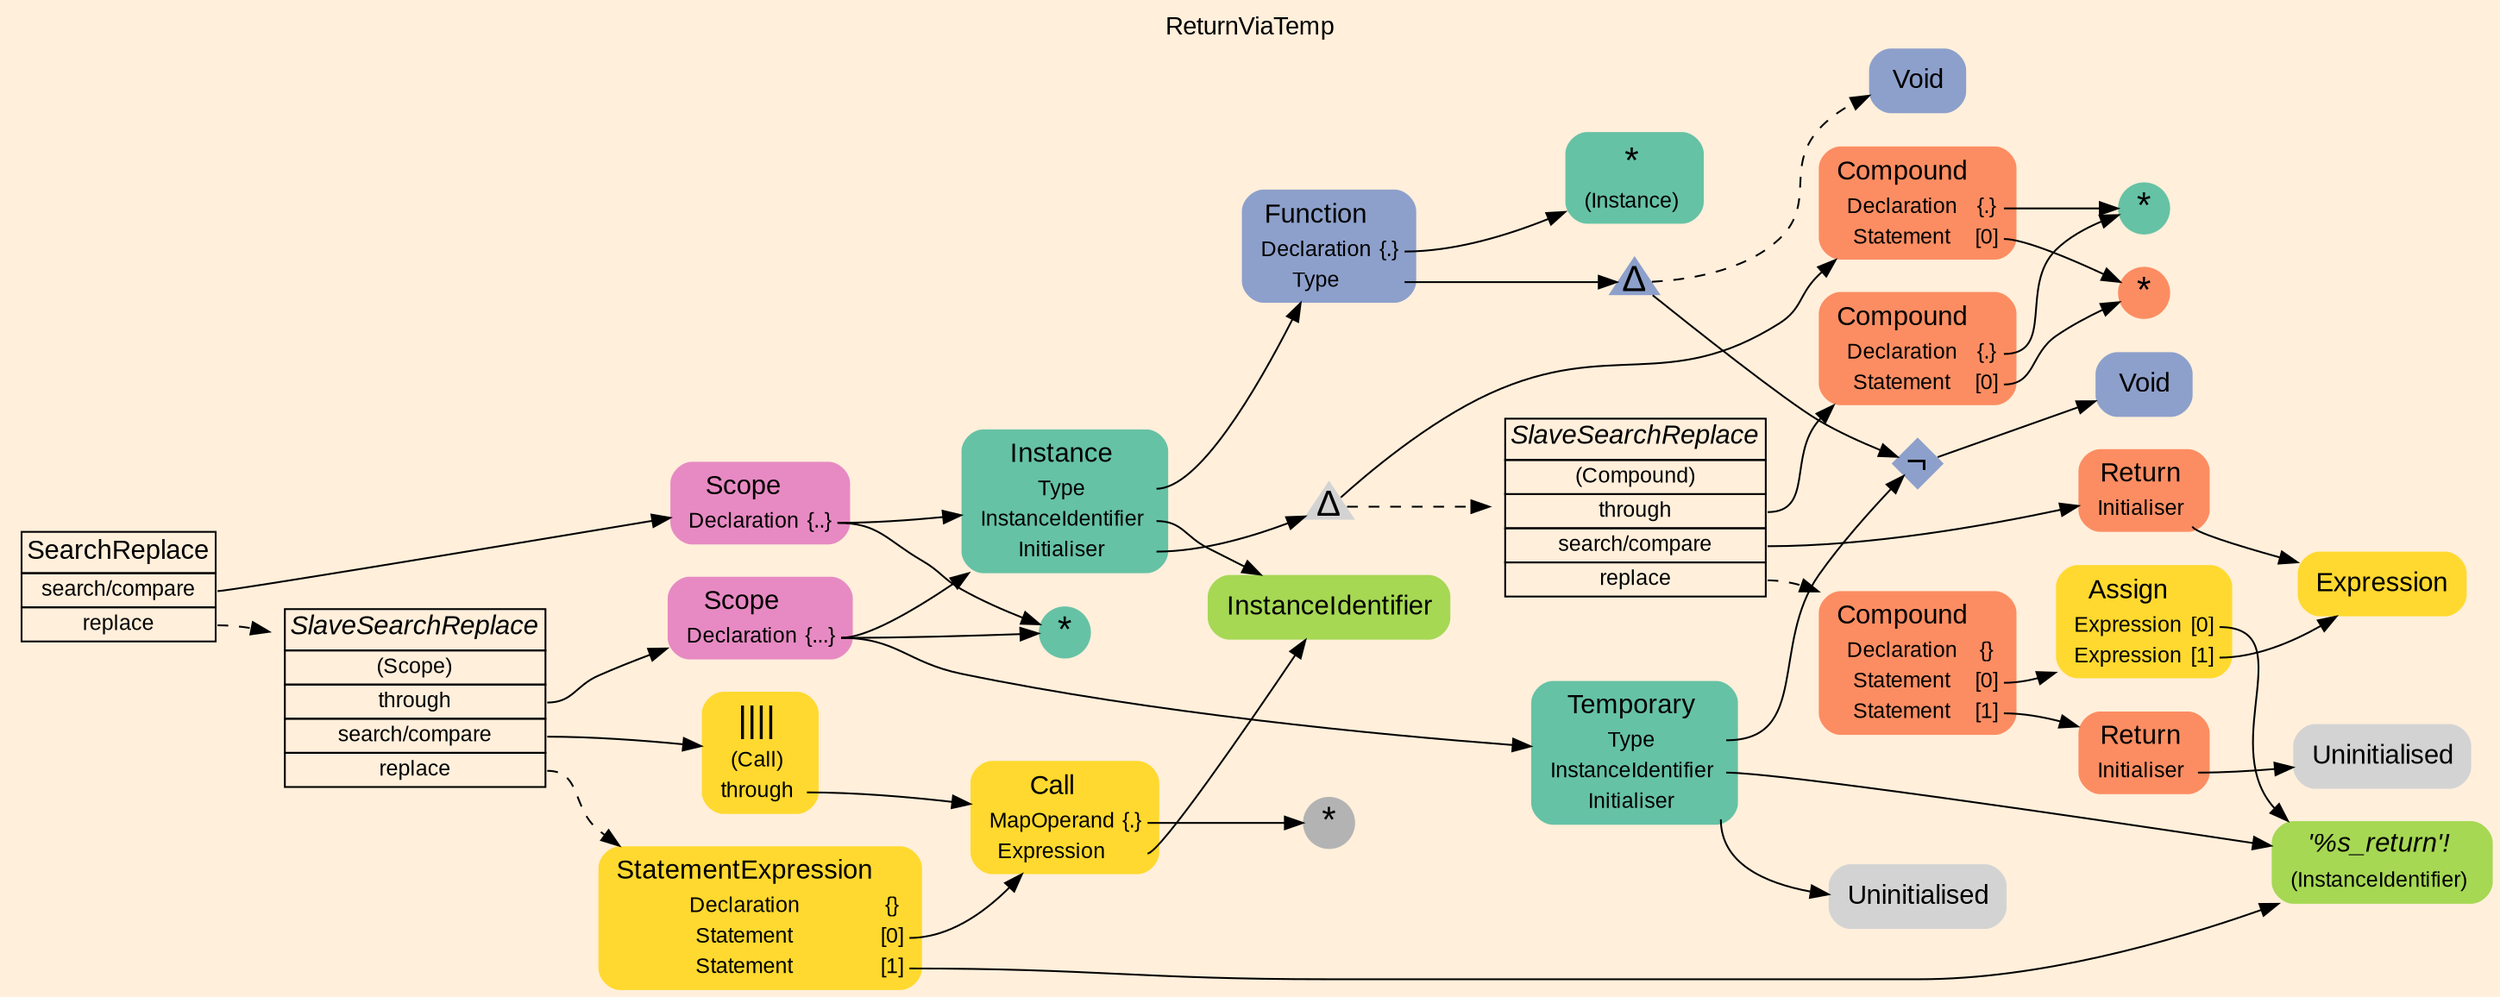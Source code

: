 digraph "ReturnViaTemp" {
label = "ReturnViaTemp"
labelloc = t
graph [
    rankdir = "LR"
    ranksep = 0.3
    bgcolor = antiquewhite1
    color = black
    fontcolor = black
    fontname = "Arial"
];
node [
    fontname = "Arial"
];
edge [
    fontname = "Arial"
];

// -------------------- transformation figure --------------------
// -------- block CR#B-4-18 ----------
"CR#B-4-18" [
    shape = "plaintext"
    fillcolor = antiquewhite1
    fontsize = "12"
    fontcolor = black
    label = <<TABLE BORDER="0" CELLBORDER="1" CELLSPACING="0">
     <TR><TD><FONT POINT-SIZE="15" COLOR="black">SearchReplace</FONT></TD></TR>
     <TR><TD PORT="port0"><FONT POINT-SIZE="12" COLOR="black">search/compare</FONT></TD></TR>
     <TR><TD PORT="port1"><FONT POINT-SIZE="12" COLOR="black">replace</FONT></TD></TR>
    </TABLE>>
    style = "filled"
    color = black
];

// -------- block #B-2-342 ----------
"#B-2-342" [
    shape = "plaintext"
    fillcolor = "/set28/4"
    fontsize = "12"
    fontcolor = black
    label = <<TABLE BORDER="0" CELLBORDER="0" CELLSPACING="0">
     <TR><TD><FONT POINT-SIZE="15" COLOR="black">Scope</FONT></TD></TR>
     <TR><TD><FONT POINT-SIZE="12" COLOR="black">Declaration</FONT></TD><TD PORT="port0"><FONT POINT-SIZE="12" COLOR="black">{..}</FONT></TD></TR>
    </TABLE>>
    style = "rounded,filled"
];

// -------- block #B-2-345 ----------
"#B-2-345" [
    shape = "circle"
    fillcolor = "/set28/1"
    fontsize = "12"
    fontcolor = black
    label = <<FONT POINT-SIZE="20" COLOR="black">*</FONT>>
    style = "filled"
    penwidth = 0.0
    fixedsize = true
    width = 0.4
    height = 0.4
];

// -------- block #B-2-344 ----------
"#B-2-344" [
    shape = "plaintext"
    fillcolor = "/set28/1"
    fontsize = "12"
    fontcolor = black
    label = <<TABLE BORDER="0" CELLBORDER="0" CELLSPACING="0">
     <TR><TD><FONT POINT-SIZE="15" COLOR="black">Instance</FONT></TD></TR>
     <TR><TD><FONT POINT-SIZE="12" COLOR="black">Type</FONT></TD><TD PORT="port0"></TD></TR>
     <TR><TD><FONT POINT-SIZE="12" COLOR="black">InstanceIdentifier</FONT></TD><TD PORT="port1"></TD></TR>
     <TR><TD><FONT POINT-SIZE="12" COLOR="black">Initialiser</FONT></TD><TD PORT="port2"></TD></TR>
    </TABLE>>
    style = "rounded,filled"
];

// -------- block #B-2-347 ----------
"#B-2-347" [
    shape = "plaintext"
    fillcolor = "/set28/3"
    fontsize = "12"
    fontcolor = black
    label = <<TABLE BORDER="0" CELLBORDER="0" CELLSPACING="0">
     <TR><TD><FONT POINT-SIZE="15" COLOR="black">Function</FONT></TD></TR>
     <TR><TD><FONT POINT-SIZE="12" COLOR="black">Declaration</FONT></TD><TD PORT="port0"><FONT POINT-SIZE="12" COLOR="black">{.}</FONT></TD></TR>
     <TR><TD><FONT POINT-SIZE="12" COLOR="black">Type</FONT></TD><TD PORT="port1"></TD></TR>
    </TABLE>>
    style = "rounded,filled"
];

// -------- block #B-2-357 ----------
"#B-2-357" [
    shape = "plaintext"
    fillcolor = "/set28/1"
    fontsize = "12"
    fontcolor = black
    label = <<TABLE BORDER="0" CELLBORDER="0" CELLSPACING="0">
     <TR><TD><FONT POINT-SIZE="20" COLOR="black">*</FONT></TD></TR>
     <TR><TD><FONT POINT-SIZE="12" COLOR="black">(Instance)</FONT></TD><TD PORT="port0"></TD></TR>
    </TABLE>>
    style = "rounded,filled"
];

// -------- block #B-2-369 ----------
"#B-2-369" [
    shape = "triangle"
    fillcolor = "/set28/3"
    fontsize = "12"
    fontcolor = black
    label = <<FONT POINT-SIZE="20" COLOR="black">Δ</FONT>>
    style = "filled"
    penwidth = 0.0
    fixedsize = true
    width = 0.4
    height = 0.4
];

// -------- block #B-2-348 ----------
"#B-2-348" [
    shape = "diamond"
    fillcolor = "/set28/3"
    fontsize = "12"
    fontcolor = black
    label = <<FONT POINT-SIZE="20" COLOR="black">¬</FONT>>
    style = "filled"
    penwidth = 0.0
    fixedsize = true
    width = 0.4
    height = 0.4
];

// -------- block #B-2-349 ----------
"#B-2-349" [
    shape = "plaintext"
    fillcolor = "/set28/3"
    fontsize = "12"
    fontcolor = black
    label = <<TABLE BORDER="0" CELLBORDER="0" CELLSPACING="0">
     <TR><TD><FONT POINT-SIZE="15" COLOR="black">Void</FONT></TD></TR>
    </TABLE>>
    style = "rounded,filled"
];

// -------- block #B-2-374 ----------
"#B-2-374" [
    shape = "plaintext"
    fillcolor = "/set28/3"
    fontsize = "12"
    fontcolor = black
    label = <<TABLE BORDER="0" CELLBORDER="0" CELLSPACING="0">
     <TR><TD><FONT POINT-SIZE="15" COLOR="black">Void</FONT></TD></TR>
    </TABLE>>
    style = "rounded,filled"
];

// -------- block #B-2-355 ----------
"#B-2-355" [
    shape = "plaintext"
    fillcolor = "/set28/5"
    fontsize = "12"
    fontcolor = black
    label = <<TABLE BORDER="0" CELLBORDER="0" CELLSPACING="0">
     <TR><TD><FONT POINT-SIZE="15" COLOR="black">InstanceIdentifier</FONT></TD></TR>
    </TABLE>>
    style = "rounded,filled"
];

// -------- block #B-2-370 ----------
"#B-2-370" [
    shape = "triangle"
    fontsize = "12"
    fontcolor = black
    label = <<FONT POINT-SIZE="20" COLOR="black">Δ</FONT>>
    style = "filled"
    penwidth = 0.0
    fixedsize = true
    width = 0.4
    height = 0.4
];

// -------- block #B-2-350 ----------
"#B-2-350" [
    shape = "plaintext"
    fillcolor = "/set28/2"
    fontsize = "12"
    fontcolor = black
    label = <<TABLE BORDER="0" CELLBORDER="0" CELLSPACING="0">
     <TR><TD><FONT POINT-SIZE="15" COLOR="black">Compound</FONT></TD></TR>
     <TR><TD><FONT POINT-SIZE="12" COLOR="black">Declaration</FONT></TD><TD PORT="port0"><FONT POINT-SIZE="12" COLOR="black">{.}</FONT></TD></TR>
     <TR><TD><FONT POINT-SIZE="12" COLOR="black">Statement</FONT></TD><TD PORT="port1"><FONT POINT-SIZE="12" COLOR="black">[0]</FONT></TD></TR>
    </TABLE>>
    style = "rounded,filled"
];

// -------- block #B-2-354 ----------
"#B-2-354" [
    shape = "circle"
    fillcolor = "/set28/1"
    fontsize = "12"
    fontcolor = black
    label = <<FONT POINT-SIZE="20" COLOR="black">*</FONT>>
    style = "filled"
    penwidth = 0.0
    fixedsize = true
    width = 0.4
    height = 0.4
];

// -------- block #B-2-353 ----------
"#B-2-353" [
    shape = "circle"
    fillcolor = "/set28/2"
    fontsize = "12"
    fontcolor = black
    label = <<FONT POINT-SIZE="20" COLOR="black">*</FONT>>
    style = "filled"
    penwidth = 0.0
    fixedsize = true
    width = 0.4
    height = 0.4
];

// -------- block #B-2-371 ----------
"#B-2-371" [
    shape = "plaintext"
    fillcolor = antiquewhite1
    fontsize = "12"
    fontcolor = black
    label = <<TABLE BORDER="0" CELLBORDER="1" CELLSPACING="0">
     <TR><TD><FONT POINT-SIZE="15" COLOR="black"><I>SlaveSearchReplace</I></FONT></TD></TR>
     <TR><TD PORT="port0"><FONT POINT-SIZE="12" COLOR="black">(Compound)</FONT></TD></TR>
     <TR><TD PORT="port1"><FONT POINT-SIZE="12" COLOR="black">through</FONT></TD></TR>
     <TR><TD PORT="port2"><FONT POINT-SIZE="12" COLOR="black">search/compare</FONT></TD></TR>
     <TR><TD PORT="port3"><FONT POINT-SIZE="12" COLOR="black">replace</FONT></TD></TR>
    </TABLE>>
    style = "filled"
    color = black
];

// -------- block #B-2-351 ----------
"#B-2-351" [
    shape = "plaintext"
    fillcolor = "/set28/2"
    fontsize = "12"
    fontcolor = black
    label = <<TABLE BORDER="0" CELLBORDER="0" CELLSPACING="0">
     <TR><TD><FONT POINT-SIZE="15" COLOR="black">Compound</FONT></TD></TR>
     <TR><TD><FONT POINT-SIZE="12" COLOR="black">Declaration</FONT></TD><TD PORT="port0"><FONT POINT-SIZE="12" COLOR="black">{.}</FONT></TD></TR>
     <TR><TD><FONT POINT-SIZE="12" COLOR="black">Statement</FONT></TD><TD PORT="port1"><FONT POINT-SIZE="12" COLOR="black">[0]</FONT></TD></TR>
    </TABLE>>
    style = "rounded,filled"
];

// -------- block #B-2-364 ----------
"#B-2-364" [
    shape = "plaintext"
    fillcolor = "/set28/2"
    fontsize = "12"
    fontcolor = black
    label = <<TABLE BORDER="0" CELLBORDER="0" CELLSPACING="0">
     <TR><TD><FONT POINT-SIZE="15" COLOR="black">Return</FONT></TD></TR>
     <TR><TD><FONT POINT-SIZE="12" COLOR="black">Initialiser</FONT></TD><TD PORT="port0"></TD></TR>
    </TABLE>>
    style = "rounded,filled"
];

// -------- block #B-2-366 ----------
"#B-2-366" [
    shape = "plaintext"
    fillcolor = "/set28/6"
    fontsize = "12"
    fontcolor = black
    label = <<TABLE BORDER="0" CELLBORDER="0" CELLSPACING="0">
     <TR><TD><FONT POINT-SIZE="15" COLOR="black">Expression</FONT></TD></TR>
    </TABLE>>
    style = "rounded,filled"
];

// -------- block #B-2-352 ----------
"#B-2-352" [
    shape = "plaintext"
    fillcolor = "/set28/2"
    fontsize = "12"
    fontcolor = black
    label = <<TABLE BORDER="0" CELLBORDER="0" CELLSPACING="0">
     <TR><TD><FONT POINT-SIZE="15" COLOR="black">Compound</FONT></TD></TR>
     <TR><TD><FONT POINT-SIZE="12" COLOR="black">Declaration</FONT></TD><TD PORT="port0"><FONT POINT-SIZE="12" COLOR="black">{}</FONT></TD></TR>
     <TR><TD><FONT POINT-SIZE="12" COLOR="black">Statement</FONT></TD><TD PORT="port1"><FONT POINT-SIZE="12" COLOR="black">[0]</FONT></TD></TR>
     <TR><TD><FONT POINT-SIZE="12" COLOR="black">Statement</FONT></TD><TD PORT="port2"><FONT POINT-SIZE="12" COLOR="black">[1]</FONT></TD></TR>
    </TABLE>>
    style = "rounded,filled"
];

// -------- block #B-2-362 ----------
"#B-2-362" [
    shape = "plaintext"
    fillcolor = "/set28/6"
    fontsize = "12"
    fontcolor = black
    label = <<TABLE BORDER="0" CELLBORDER="0" CELLSPACING="0">
     <TR><TD><FONT POINT-SIZE="15" COLOR="black">Assign</FONT></TD></TR>
     <TR><TD><FONT POINT-SIZE="12" COLOR="black">Expression</FONT></TD><TD PORT="port0"><FONT POINT-SIZE="12" COLOR="black">[0]</FONT></TD></TR>
     <TR><TD><FONT POINT-SIZE="12" COLOR="black">Expression</FONT></TD><TD PORT="port1"><FONT POINT-SIZE="12" COLOR="black">[1]</FONT></TD></TR>
    </TABLE>>
    style = "rounded,filled"
];

// -------- block #B-2-363 ----------
"#B-2-363" [
    shape = "plaintext"
    fillcolor = "/set28/5"
    fontsize = "12"
    fontcolor = black
    label = <<TABLE BORDER="0" CELLBORDER="0" CELLSPACING="0">
     <TR><TD><FONT POINT-SIZE="15" COLOR="black"><I>'%s_return'!</I></FONT></TD></TR>
     <TR><TD><FONT POINT-SIZE="12" COLOR="black">(InstanceIdentifier)</FONT></TD><TD PORT="port0"></TD></TR>
    </TABLE>>
    style = "rounded,filled"
];

// -------- block #B-2-365 ----------
"#B-2-365" [
    shape = "plaintext"
    fillcolor = "/set28/2"
    fontsize = "12"
    fontcolor = black
    label = <<TABLE BORDER="0" CELLBORDER="0" CELLSPACING="0">
     <TR><TD><FONT POINT-SIZE="15" COLOR="black">Return</FONT></TD></TR>
     <TR><TD><FONT POINT-SIZE="12" COLOR="black">Initialiser</FONT></TD><TD PORT="port0"></TD></TR>
    </TABLE>>
    style = "rounded,filled"
];

// -------- block #B-2-372 ----------
"#B-2-372" [
    shape = "plaintext"
    fontsize = "12"
    fontcolor = black
    label = <<TABLE BORDER="0" CELLBORDER="0" CELLSPACING="0">
     <TR><TD><FONT POINT-SIZE="15" COLOR="black">Uninitialised</FONT></TD></TR>
    </TABLE>>
    style = "rounded,filled"
];

// -------- block #B-2-373 ----------
"#B-2-373" [
    shape = "plaintext"
    fillcolor = antiquewhite1
    fontsize = "12"
    fontcolor = black
    label = <<TABLE BORDER="0" CELLBORDER="1" CELLSPACING="0">
     <TR><TD><FONT POINT-SIZE="15" COLOR="black"><I>SlaveSearchReplace</I></FONT></TD></TR>
     <TR><TD PORT="port0"><FONT POINT-SIZE="12" COLOR="black">(Scope)</FONT></TD></TR>
     <TR><TD PORT="port1"><FONT POINT-SIZE="12" COLOR="black">through</FONT></TD></TR>
     <TR><TD PORT="port2"><FONT POINT-SIZE="12" COLOR="black">search/compare</FONT></TD></TR>
     <TR><TD PORT="port3"><FONT POINT-SIZE="12" COLOR="black">replace</FONT></TD></TR>
    </TABLE>>
    style = "filled"
    color = black
];

// -------- block #B-2-343 ----------
"#B-2-343" [
    shape = "plaintext"
    fillcolor = "/set28/4"
    fontsize = "12"
    fontcolor = black
    label = <<TABLE BORDER="0" CELLBORDER="0" CELLSPACING="0">
     <TR><TD><FONT POINT-SIZE="15" COLOR="black">Scope</FONT></TD></TR>
     <TR><TD><FONT POINT-SIZE="12" COLOR="black">Declaration</FONT></TD><TD PORT="port0"><FONT POINT-SIZE="12" COLOR="black">{...}</FONT></TD></TR>
    </TABLE>>
    style = "rounded,filled"
];

// -------- block #B-2-360 ----------
"#B-2-360" [
    shape = "plaintext"
    fillcolor = "/set28/1"
    fontsize = "12"
    fontcolor = black
    label = <<TABLE BORDER="0" CELLBORDER="0" CELLSPACING="0">
     <TR><TD><FONT POINT-SIZE="15" COLOR="black">Temporary</FONT></TD></TR>
     <TR><TD><FONT POINT-SIZE="12" COLOR="black">Type</FONT></TD><TD PORT="port0"></TD></TR>
     <TR><TD><FONT POINT-SIZE="12" COLOR="black">InstanceIdentifier</FONT></TD><TD PORT="port1"></TD></TR>
     <TR><TD><FONT POINT-SIZE="12" COLOR="black">Initialiser</FONT></TD><TD PORT="port2"></TD></TR>
    </TABLE>>
    style = "rounded,filled"
];

// -------- block #B-2-375 ----------
"#B-2-375" [
    shape = "plaintext"
    fontsize = "12"
    fontcolor = black
    label = <<TABLE BORDER="0" CELLBORDER="0" CELLSPACING="0">
     <TR><TD><FONT POINT-SIZE="15" COLOR="black">Uninitialised</FONT></TD></TR>
    </TABLE>>
    style = "rounded,filled"
];

// -------- block #B-2-368 ----------
"#B-2-368" [
    shape = "plaintext"
    fillcolor = "/set28/6"
    fontsize = "12"
    fontcolor = black
    label = <<TABLE BORDER="0" CELLBORDER="0" CELLSPACING="0">
     <TR><TD><FONT POINT-SIZE="20" COLOR="black">||||</FONT></TD></TR>
     <TR><TD><FONT POINT-SIZE="12" COLOR="black">(Call)</FONT></TD><TD PORT="port0"></TD></TR>
     <TR><TD><FONT POINT-SIZE="12" COLOR="black">through</FONT></TD><TD PORT="port1"></TD></TR>
    </TABLE>>
    style = "rounded,filled"
];

// -------- block #B-2-358 ----------
"#B-2-358" [
    shape = "plaintext"
    fillcolor = "/set28/6"
    fontsize = "12"
    fontcolor = black
    label = <<TABLE BORDER="0" CELLBORDER="0" CELLSPACING="0">
     <TR><TD><FONT POINT-SIZE="15" COLOR="black">Call</FONT></TD></TR>
     <TR><TD><FONT POINT-SIZE="12" COLOR="black">MapOperand</FONT></TD><TD PORT="port0"><FONT POINT-SIZE="12" COLOR="black">{.}</FONT></TD></TR>
     <TR><TD><FONT POINT-SIZE="12" COLOR="black">Expression</FONT></TD><TD PORT="port1"></TD></TR>
    </TABLE>>
    style = "rounded,filled"
];

// -------- block #B-2-359 ----------
"#B-2-359" [
    shape = "circle"
    fillcolor = "/set28/8"
    fontsize = "12"
    fontcolor = black
    label = <<FONT POINT-SIZE="20" COLOR="black">*</FONT>>
    style = "filled"
    penwidth = 0.0
    fixedsize = true
    width = 0.4
    height = 0.4
];

// -------- block #B-2-367 ----------
"#B-2-367" [
    shape = "plaintext"
    fillcolor = "/set28/6"
    fontsize = "12"
    fontcolor = black
    label = <<TABLE BORDER="0" CELLBORDER="0" CELLSPACING="0">
     <TR><TD><FONT POINT-SIZE="15" COLOR="black">StatementExpression</FONT></TD></TR>
     <TR><TD><FONT POINT-SIZE="12" COLOR="black">Declaration</FONT></TD><TD PORT="port0"><FONT POINT-SIZE="12" COLOR="black">{}</FONT></TD></TR>
     <TR><TD><FONT POINT-SIZE="12" COLOR="black">Statement</FONT></TD><TD PORT="port1"><FONT POINT-SIZE="12" COLOR="black">[0]</FONT></TD></TR>
     <TR><TD><FONT POINT-SIZE="12" COLOR="black">Statement</FONT></TD><TD PORT="port2"><FONT POINT-SIZE="12" COLOR="black">[1]</FONT></TD></TR>
    </TABLE>>
    style = "rounded,filled"
];

"CR#B-4-18":port0 -> "#B-2-342" [
    color = black
    fontcolor = black
];

"CR#B-4-18":port1 -> "#B-2-373" [
    style="dashed"
    color = black
    fontcolor = black
];

"#B-2-342":port0 -> "#B-2-345" [
    color = black
    fontcolor = black
];

"#B-2-342":port0 -> "#B-2-344" [
    color = black
    fontcolor = black
];

"#B-2-344":port0 -> "#B-2-347" [
    color = black
    fontcolor = black
];

"#B-2-344":port1 -> "#B-2-355" [
    color = black
    fontcolor = black
];

"#B-2-344":port2 -> "#B-2-370" [
    color = black
    fontcolor = black
];

"#B-2-347":port0 -> "#B-2-357" [
    color = black
    fontcolor = black
];

"#B-2-347":port1 -> "#B-2-369" [
    color = black
    fontcolor = black
];

"#B-2-369" -> "#B-2-348" [
    color = black
    fontcolor = black
];

"#B-2-369" -> "#B-2-374" [
    style="dashed"
    color = black
    fontcolor = black
];

"#B-2-348" -> "#B-2-349" [
    color = black
    fontcolor = black
];

"#B-2-370" -> "#B-2-350" [
    color = black
    fontcolor = black
];

"#B-2-370" -> "#B-2-371" [
    style="dashed"
    color = black
    fontcolor = black
];

"#B-2-350":port0 -> "#B-2-354" [
    color = black
    fontcolor = black
];

"#B-2-350":port1 -> "#B-2-353" [
    color = black
    fontcolor = black
];

"#B-2-371":port1 -> "#B-2-351" [
    color = black
    fontcolor = black
];

"#B-2-371":port2 -> "#B-2-364" [
    color = black
    fontcolor = black
];

"#B-2-371":port3 -> "#B-2-352" [
    style="dashed"
    color = black
    fontcolor = black
];

"#B-2-351":port0 -> "#B-2-354" [
    color = black
    fontcolor = black
];

"#B-2-351":port1 -> "#B-2-353" [
    color = black
    fontcolor = black
];

"#B-2-364":port0 -> "#B-2-366" [
    color = black
    fontcolor = black
];

"#B-2-352":port1 -> "#B-2-362" [
    color = black
    fontcolor = black
];

"#B-2-352":port2 -> "#B-2-365" [
    color = black
    fontcolor = black
];

"#B-2-362":port0 -> "#B-2-363" [
    color = black
    fontcolor = black
];

"#B-2-362":port1 -> "#B-2-366" [
    color = black
    fontcolor = black
];

"#B-2-365":port0 -> "#B-2-372" [
    color = black
    fontcolor = black
];

"#B-2-373":port1 -> "#B-2-343" [
    color = black
    fontcolor = black
];

"#B-2-373":port2 -> "#B-2-368" [
    color = black
    fontcolor = black
];

"#B-2-373":port3 -> "#B-2-367" [
    style="dashed"
    color = black
    fontcolor = black
];

"#B-2-343":port0 -> "#B-2-345" [
    color = black
    fontcolor = black
];

"#B-2-343":port0 -> "#B-2-344" [
    color = black
    fontcolor = black
];

"#B-2-343":port0 -> "#B-2-360" [
    color = black
    fontcolor = black
];

"#B-2-360":port0 -> "#B-2-348" [
    color = black
    fontcolor = black
];

"#B-2-360":port1 -> "#B-2-363" [
    color = black
    fontcolor = black
];

"#B-2-360":port2 -> "#B-2-375" [
    color = black
    fontcolor = black
];

"#B-2-368":port1 -> "#B-2-358" [
    color = black
    fontcolor = black
];

"#B-2-358":port0 -> "#B-2-359" [
    color = black
    fontcolor = black
];

"#B-2-358":port1 -> "#B-2-355" [
    color = black
    fontcolor = black
];

"#B-2-367":port1 -> "#B-2-358" [
    color = black
    fontcolor = black
];

"#B-2-367":port2 -> "#B-2-363" [
    color = black
    fontcolor = black
];


}
